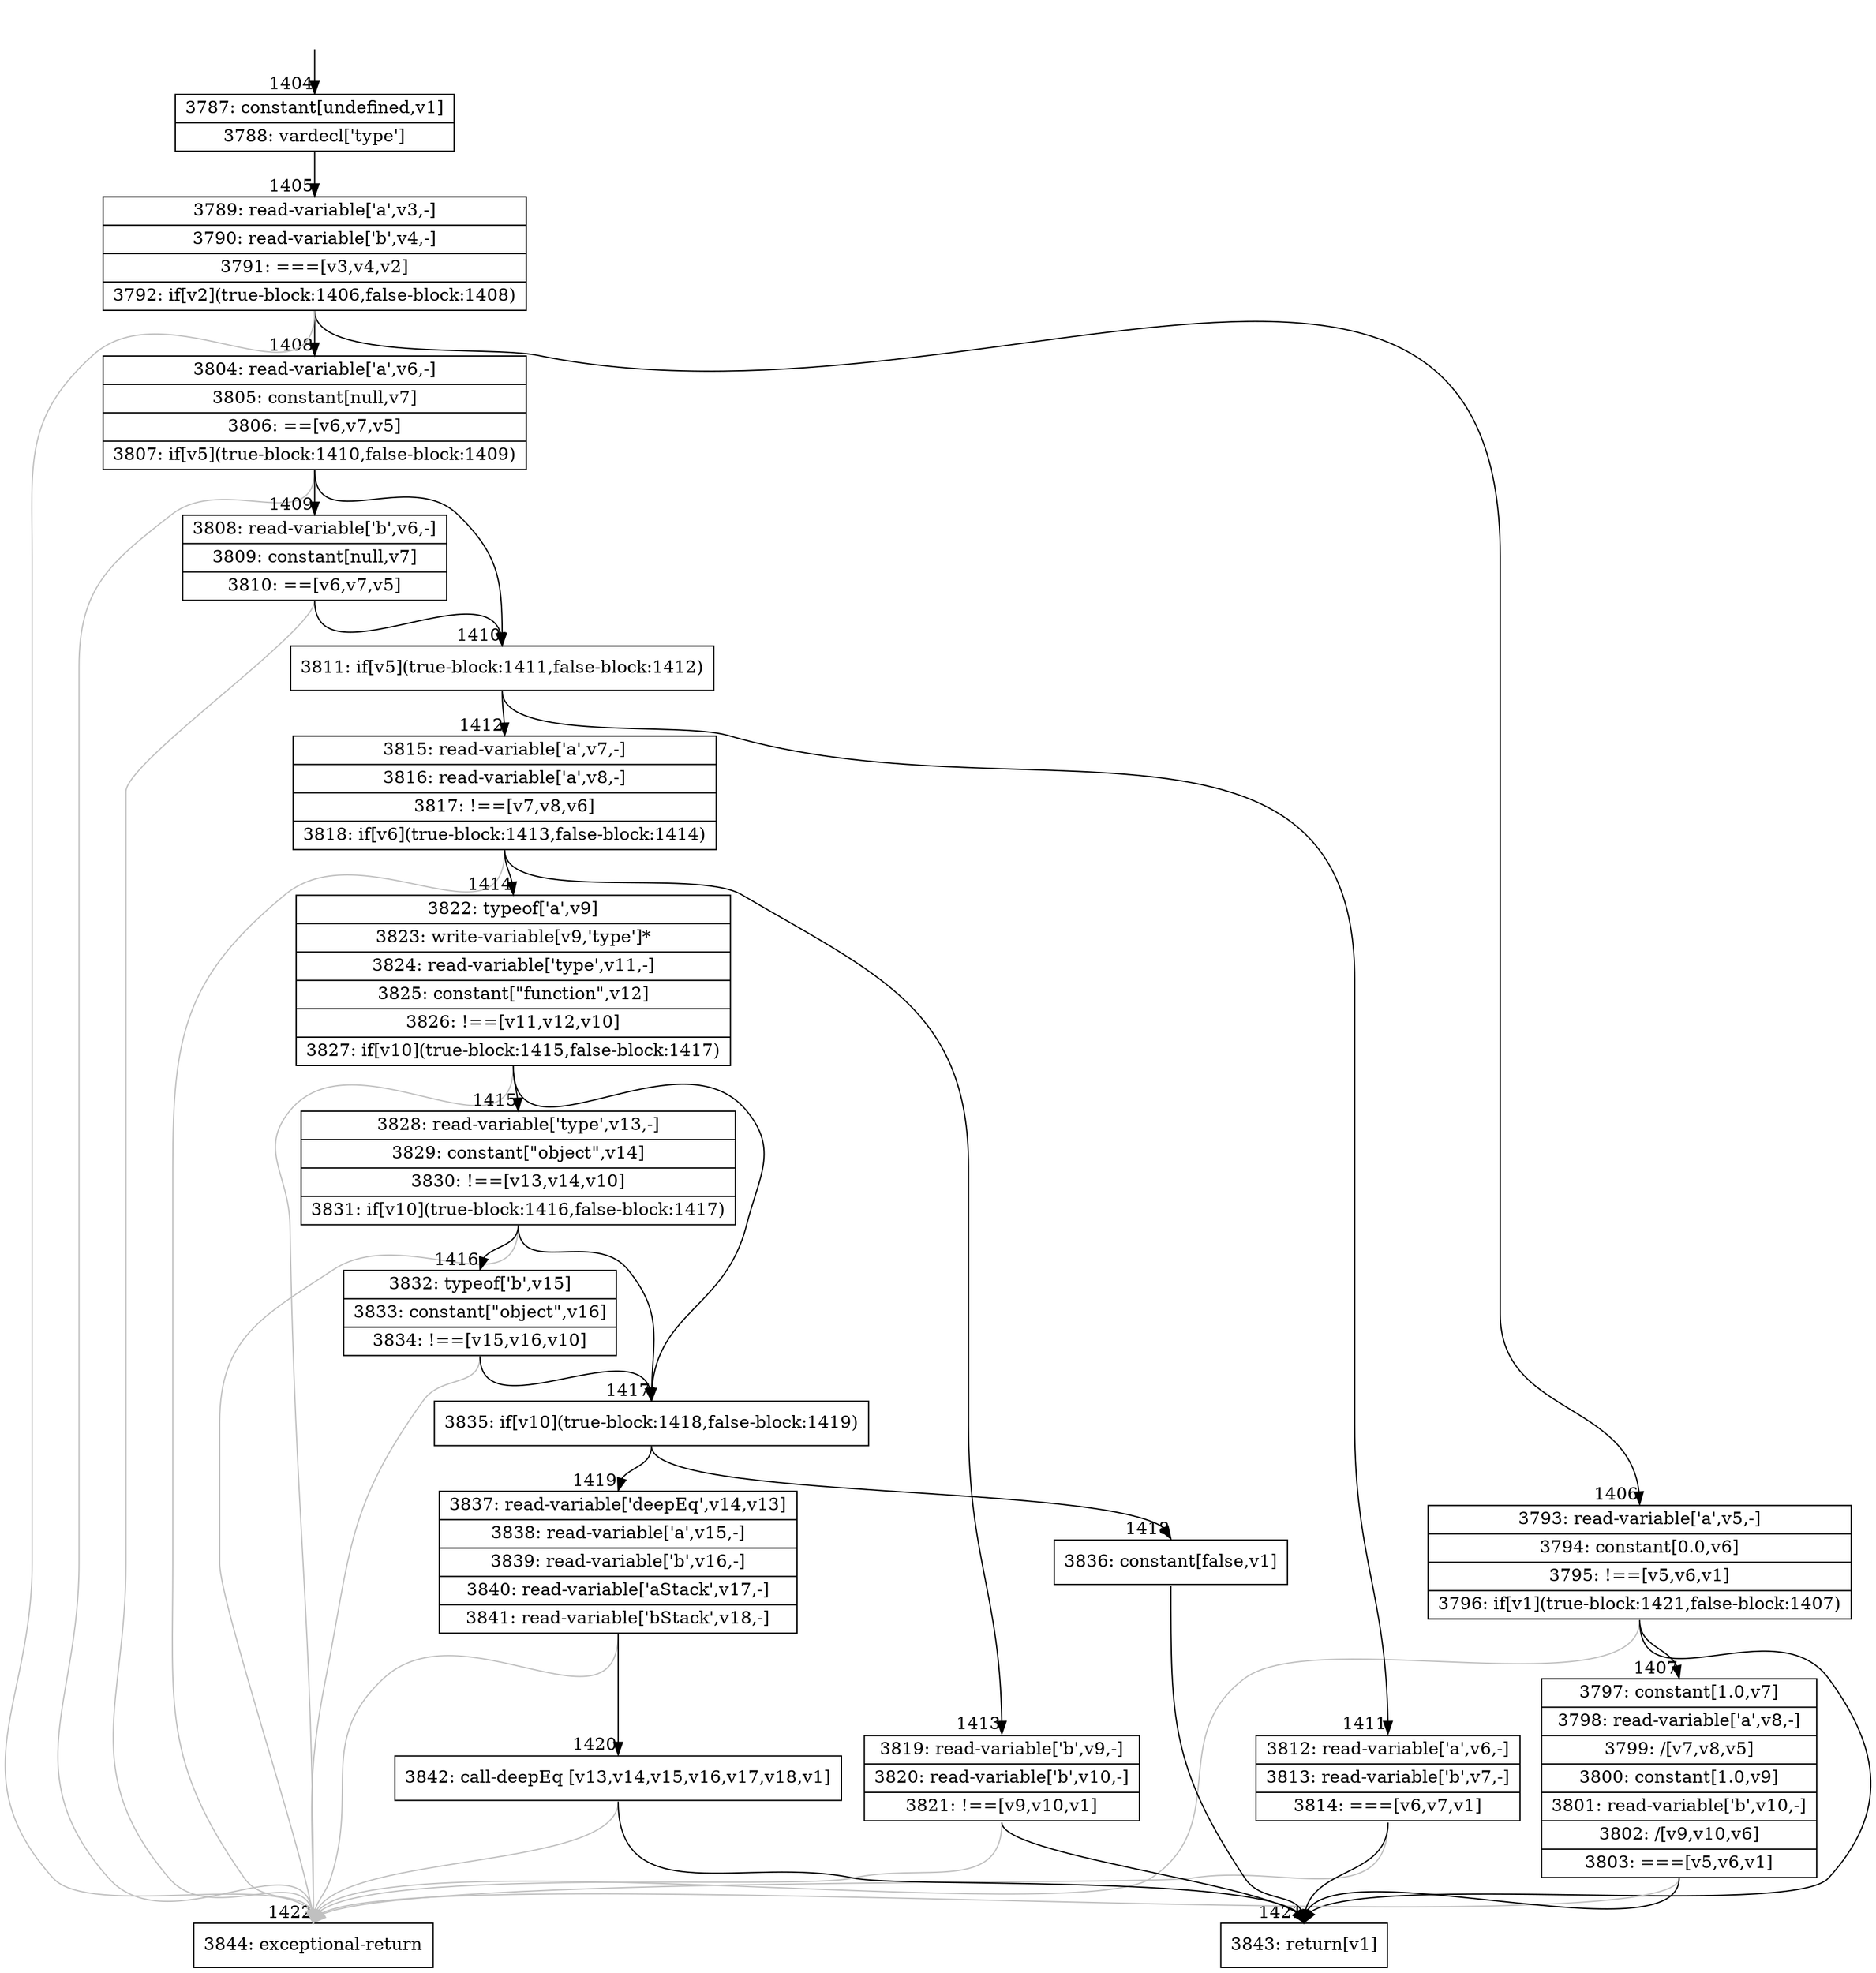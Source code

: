 digraph {
rankdir="TD"
BB_entry117[shape=none,label=""];
BB_entry117 -> BB1404 [tailport=s, headport=n, headlabel="    1404"]
BB1404 [shape=record label="{3787: constant[undefined,v1]|3788: vardecl['type']}" ] 
BB1404 -> BB1405 [tailport=s, headport=n, headlabel="      1405"]
BB1405 [shape=record label="{3789: read-variable['a',v3,-]|3790: read-variable['b',v4,-]|3791: ===[v3,v4,v2]|3792: if[v2](true-block:1406,false-block:1408)}" ] 
BB1405 -> BB1406 [tailport=s, headport=n, headlabel="      1406"]
BB1405 -> BB1408 [tailport=s, headport=n, headlabel="      1408"]
BB1405 -> BB1422 [tailport=s, headport=n, color=gray, headlabel="      1422"]
BB1406 [shape=record label="{3793: read-variable['a',v5,-]|3794: constant[0.0,v6]|3795: !==[v5,v6,v1]|3796: if[v1](true-block:1421,false-block:1407)}" ] 
BB1406 -> BB1421 [tailport=s, headport=n, headlabel="      1421"]
BB1406 -> BB1407 [tailport=s, headport=n, headlabel="      1407"]
BB1406 -> BB1422 [tailport=s, headport=n, color=gray]
BB1407 [shape=record label="{3797: constant[1.0,v7]|3798: read-variable['a',v8,-]|3799: /[v7,v8,v5]|3800: constant[1.0,v9]|3801: read-variable['b',v10,-]|3802: /[v9,v10,v6]|3803: ===[v5,v6,v1]}" ] 
BB1407 -> BB1421 [tailport=s, headport=n]
BB1407 -> BB1422 [tailport=s, headport=n, color=gray]
BB1408 [shape=record label="{3804: read-variable['a',v6,-]|3805: constant[null,v7]|3806: ==[v6,v7,v5]|3807: if[v5](true-block:1410,false-block:1409)}" ] 
BB1408 -> BB1410 [tailport=s, headport=n, headlabel="      1410"]
BB1408 -> BB1409 [tailport=s, headport=n, headlabel="      1409"]
BB1408 -> BB1422 [tailport=s, headport=n, color=gray]
BB1409 [shape=record label="{3808: read-variable['b',v6,-]|3809: constant[null,v7]|3810: ==[v6,v7,v5]}" ] 
BB1409 -> BB1410 [tailport=s, headport=n]
BB1409 -> BB1422 [tailport=s, headport=n, color=gray]
BB1410 [shape=record label="{3811: if[v5](true-block:1411,false-block:1412)}" ] 
BB1410 -> BB1411 [tailport=s, headport=n, headlabel="      1411"]
BB1410 -> BB1412 [tailport=s, headport=n, headlabel="      1412"]
BB1411 [shape=record label="{3812: read-variable['a',v6,-]|3813: read-variable['b',v7,-]|3814: ===[v6,v7,v1]}" ] 
BB1411 -> BB1421 [tailport=s, headport=n]
BB1411 -> BB1422 [tailport=s, headport=n, color=gray]
BB1412 [shape=record label="{3815: read-variable['a',v7,-]|3816: read-variable['a',v8,-]|3817: !==[v7,v8,v6]|3818: if[v6](true-block:1413,false-block:1414)}" ] 
BB1412 -> BB1413 [tailport=s, headport=n, headlabel="      1413"]
BB1412 -> BB1414 [tailport=s, headport=n, headlabel="      1414"]
BB1412 -> BB1422 [tailport=s, headport=n, color=gray]
BB1413 [shape=record label="{3819: read-variable['b',v9,-]|3820: read-variable['b',v10,-]|3821: !==[v9,v10,v1]}" ] 
BB1413 -> BB1421 [tailport=s, headport=n]
BB1413 -> BB1422 [tailport=s, headport=n, color=gray]
BB1414 [shape=record label="{3822: typeof['a',v9]|3823: write-variable[v9,'type']*|3824: read-variable['type',v11,-]|3825: constant[\"function\",v12]|3826: !==[v11,v12,v10]|3827: if[v10](true-block:1415,false-block:1417)}" ] 
BB1414 -> BB1417 [tailport=s, headport=n, headlabel="      1417"]
BB1414 -> BB1415 [tailport=s, headport=n, headlabel="      1415"]
BB1414 -> BB1422 [tailport=s, headport=n, color=gray]
BB1415 [shape=record label="{3828: read-variable['type',v13,-]|3829: constant[\"object\",v14]|3830: !==[v13,v14,v10]|3831: if[v10](true-block:1416,false-block:1417)}" ] 
BB1415 -> BB1417 [tailport=s, headport=n]
BB1415 -> BB1416 [tailport=s, headport=n, headlabel="      1416"]
BB1415 -> BB1422 [tailport=s, headport=n, color=gray]
BB1416 [shape=record label="{3832: typeof['b',v15]|3833: constant[\"object\",v16]|3834: !==[v15,v16,v10]}" ] 
BB1416 -> BB1417 [tailport=s, headport=n]
BB1416 -> BB1422 [tailport=s, headport=n, color=gray]
BB1417 [shape=record label="{3835: if[v10](true-block:1418,false-block:1419)}" ] 
BB1417 -> BB1418 [tailport=s, headport=n, headlabel="      1418"]
BB1417 -> BB1419 [tailport=s, headport=n, headlabel="      1419"]
BB1418 [shape=record label="{3836: constant[false,v1]}" ] 
BB1418 -> BB1421 [tailport=s, headport=n]
BB1419 [shape=record label="{3837: read-variable['deepEq',v14,v13]|3838: read-variable['a',v15,-]|3839: read-variable['b',v16,-]|3840: read-variable['aStack',v17,-]|3841: read-variable['bStack',v18,-]}" ] 
BB1419 -> BB1420 [tailport=s, headport=n, headlabel="      1420"]
BB1419 -> BB1422 [tailport=s, headport=n, color=gray]
BB1420 [shape=record label="{3842: call-deepEq [v13,v14,v15,v16,v17,v18,v1]}" ] 
BB1420 -> BB1421 [tailport=s, headport=n]
BB1420 -> BB1422 [tailport=s, headport=n, color=gray]
BB1421 [shape=record label="{3843: return[v1]}" ] 
BB1422 [shape=record label="{3844: exceptional-return}" ] 
//#$~ 1137
}
